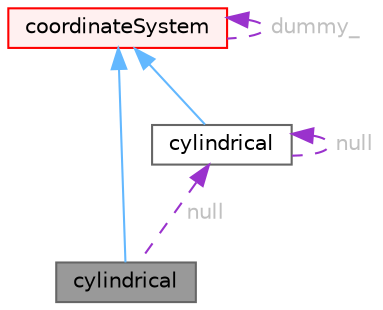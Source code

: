 digraph "cylindrical"
{
 // LATEX_PDF_SIZE
  bgcolor="transparent";
  edge [fontname=Helvetica,fontsize=10,labelfontname=Helvetica,labelfontsize=10];
  node [fontname=Helvetica,fontsize=10,shape=box,height=0.2,width=0.4];
  Node1 [id="Node000001",label="cylindrical",height=0.2,width=0.4,color="gray40", fillcolor="grey60", style="filled", fontcolor="black",tooltip="A cylindrical coordinate system (r-theta-z). The coordinate system angle theta is always in radians."];
  Node2 -> Node1 [id="edge1_Node000001_Node000002",dir="back",color="steelblue1",style="solid",tooltip=" "];
  Node2 [id="Node000002",label="coordinateSystem",height=0.2,width=0.4,color="red", fillcolor="#FFF0F0", style="filled",URL="$classFoam_1_1coordinateSystem.html",tooltip="Base class for coordinate system specification, the default coordinate system type is cartesian ."];
  Node2 -> Node2 [id="edge2_Node000002_Node000002",dir="back",color="darkorchid3",style="dashed",tooltip=" ",label=" dummy_",fontcolor="grey" ];
  Node18 -> Node1 [id="edge3_Node000001_Node000018",dir="back",color="darkorchid3",style="dashed",tooltip=" ",label=" null",fontcolor="grey" ];
  Node18 [id="Node000018",label="cylindrical",height=0.2,width=0.4,color="gray40", fillcolor="white", style="filled",URL="$classFoam_1_1coordSystem_1_1cylindrical.html",tooltip="A cylindrical coordinate system (r-theta-z). The coordinate system angle theta is always in radians."];
  Node2 -> Node18 [id="edge4_Node000018_Node000002",dir="back",color="steelblue1",style="solid",tooltip=" "];
  Node18 -> Node18 [id="edge5_Node000018_Node000018",dir="back",color="darkorchid3",style="dashed",tooltip=" ",label=" null",fontcolor="grey" ];
}
